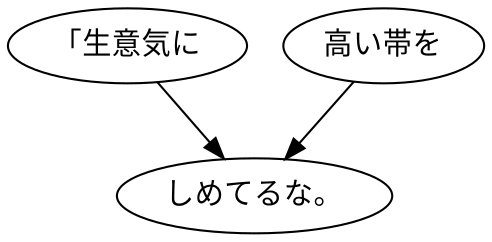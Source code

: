 digraph graph2905 {
	node0 [label="「生意気に"];
	node1 [label="高い帯を"];
	node2 [label="しめてるな。"];
	node0 -> node2;
	node1 -> node2;
}
